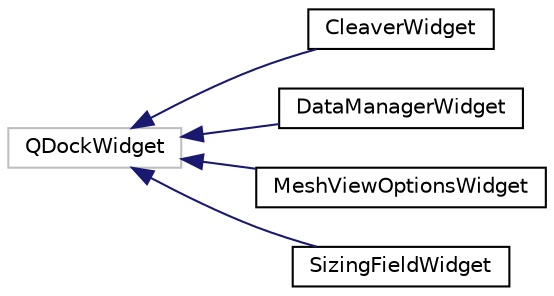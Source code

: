 digraph "Graphical Class Hierarchy"
{
  edge [fontname="Helvetica",fontsize="10",labelfontname="Helvetica",labelfontsize="10"];
  node [fontname="Helvetica",fontsize="10",shape=record];
  rankdir="LR";
  Node1 [label="QDockWidget",height=0.2,width=0.4,color="grey75", fillcolor="white", style="filled"];
  Node1 -> Node2 [dir="back",color="midnightblue",fontsize="10",style="solid",fontname="Helvetica"];
  Node2 [label="CleaverWidget",height=0.2,width=0.4,color="black", fillcolor="white", style="filled",URL="$class_cleaver_widget.html"];
  Node1 -> Node3 [dir="back",color="midnightblue",fontsize="10",style="solid",fontname="Helvetica"];
  Node3 [label="DataManagerWidget",height=0.2,width=0.4,color="black", fillcolor="white", style="filled",URL="$class_data_manager_widget.html"];
  Node1 -> Node4 [dir="back",color="midnightblue",fontsize="10",style="solid",fontname="Helvetica"];
  Node4 [label="MeshViewOptionsWidget",height=0.2,width=0.4,color="black", fillcolor="white", style="filled",URL="$class_mesh_view_options_widget.html"];
  Node1 -> Node5 [dir="back",color="midnightblue",fontsize="10",style="solid",fontname="Helvetica"];
  Node5 [label="SizingFieldWidget",height=0.2,width=0.4,color="black", fillcolor="white", style="filled",URL="$class_sizing_field_widget.html"];
}
